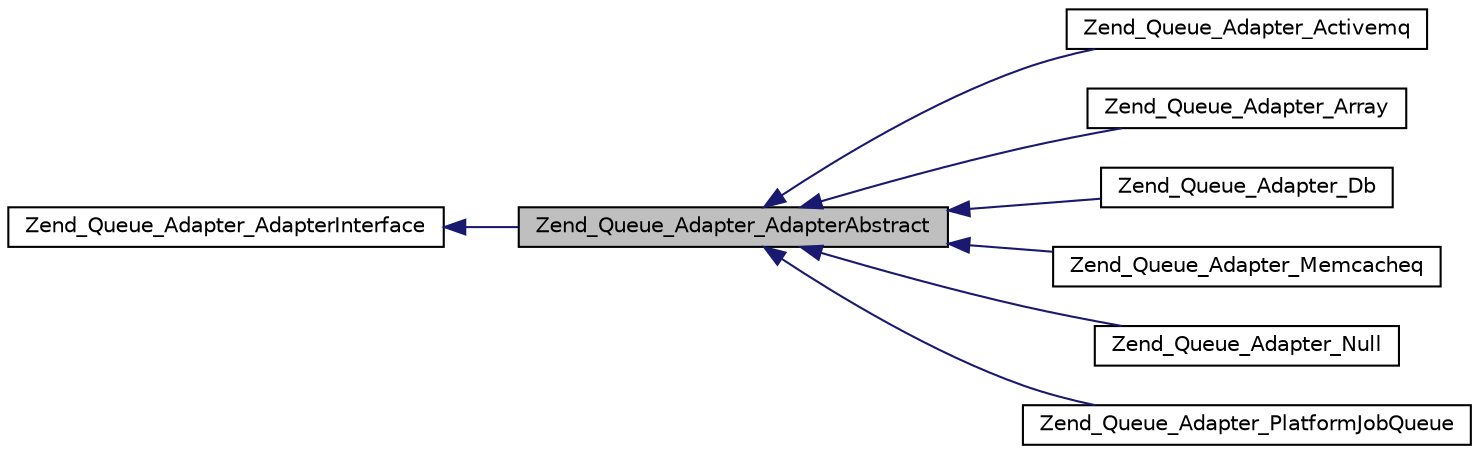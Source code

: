 digraph G
{
  edge [fontname="Helvetica",fontsize="10",labelfontname="Helvetica",labelfontsize="10"];
  node [fontname="Helvetica",fontsize="10",shape=record];
  rankdir="LR";
  Node1 [label="Zend_Queue_Adapter_AdapterAbstract",height=0.2,width=0.4,color="black", fillcolor="grey75", style="filled" fontcolor="black"];
  Node2 -> Node1 [dir="back",color="midnightblue",fontsize="10",style="solid",fontname="Helvetica"];
  Node2 [label="Zend_Queue_Adapter_AdapterInterface",height=0.2,width=0.4,color="black", fillcolor="white", style="filled",URL="$interface_zend___queue___adapter___adapter_interface.html"];
  Node1 -> Node3 [dir="back",color="midnightblue",fontsize="10",style="solid",fontname="Helvetica"];
  Node3 [label="Zend_Queue_Adapter_Activemq",height=0.2,width=0.4,color="black", fillcolor="white", style="filled",URL="$class_zend___queue___adapter___activemq.html"];
  Node1 -> Node4 [dir="back",color="midnightblue",fontsize="10",style="solid",fontname="Helvetica"];
  Node4 [label="Zend_Queue_Adapter_Array",height=0.2,width=0.4,color="black", fillcolor="white", style="filled",URL="$class_zend___queue___adapter___array.html"];
  Node1 -> Node5 [dir="back",color="midnightblue",fontsize="10",style="solid",fontname="Helvetica"];
  Node5 [label="Zend_Queue_Adapter_Db",height=0.2,width=0.4,color="black", fillcolor="white", style="filled",URL="$class_zend___queue___adapter___db.html"];
  Node1 -> Node6 [dir="back",color="midnightblue",fontsize="10",style="solid",fontname="Helvetica"];
  Node6 [label="Zend_Queue_Adapter_Memcacheq",height=0.2,width=0.4,color="black", fillcolor="white", style="filled",URL="$class_zend___queue___adapter___memcacheq.html"];
  Node1 -> Node7 [dir="back",color="midnightblue",fontsize="10",style="solid",fontname="Helvetica"];
  Node7 [label="Zend_Queue_Adapter_Null",height=0.2,width=0.4,color="black", fillcolor="white", style="filled",URL="$class_zend___queue___adapter___null.html"];
  Node1 -> Node8 [dir="back",color="midnightblue",fontsize="10",style="solid",fontname="Helvetica"];
  Node8 [label="Zend_Queue_Adapter_PlatformJobQueue",height=0.2,width=0.4,color="black", fillcolor="white", style="filled",URL="$class_zend___queue___adapter___platform_job_queue.html"];
}
